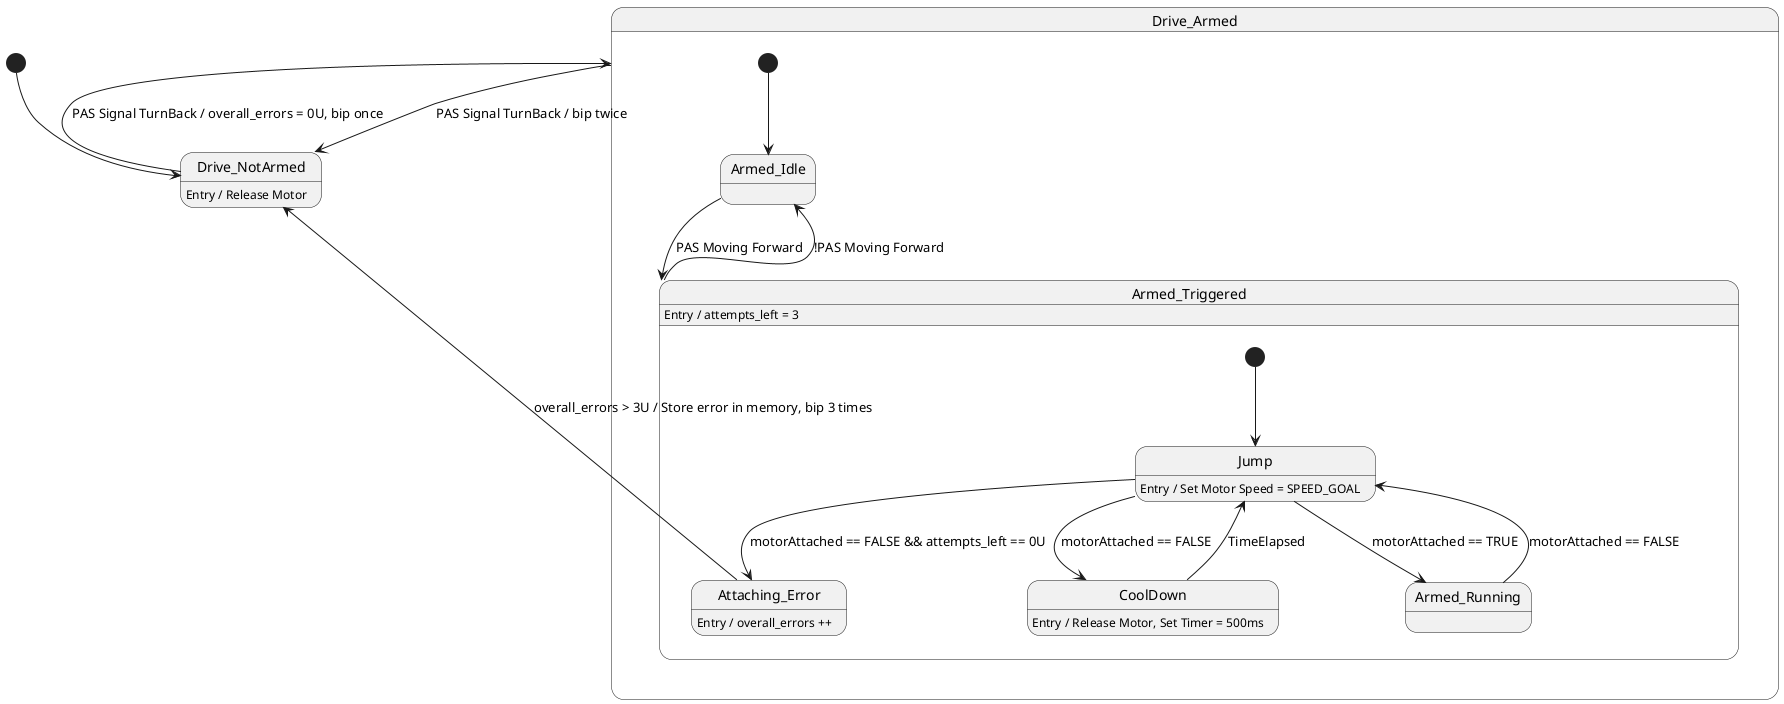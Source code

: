@startuml
[*] --> Drive_NotArmed
Drive_NotArmed: Entry / Release Motor
Drive_NotArmed --> Drive_Armed : PAS Signal TurnBack / overall_errors = 0U, bip once
Drive_Armed --> Drive_NotArmed : PAS Signal TurnBack / bip twice
  
state Drive_Armed {
    [*] --> Armed_Idle
    Armed_Idle --> Armed_Triggered : PAS Moving Forward
    state Armed_Triggered {
        [*] --> Jump
        Jump --> CoolDown : motorAttached == FALSE
        CoolDown --> Jump : TimeElapsed
        Jump --> Armed_Running : motorAttached == TRUE
        Armed_Running --> Jump : motorAttached == FALSE

        Jump --> Attaching_Error : motorAttached == FALSE && attempts_left == 0U

        Attaching_Error : Entry / overall_errors ++
        Jump : Entry / Set Motor Speed = SPEED_GOAL
        CoolDown :  Entry / Release Motor, Set Timer = 500ms

    }

    Armed_Triggered : Entry / attempts_left = 3
    
    
    Armed_Triggered --> Armed_Idle: !PAS Moving Forward
}

Attaching_Error --> Drive_NotArmed : overall_errors > 3U / Store error in memory, bip 3 times

@enduml